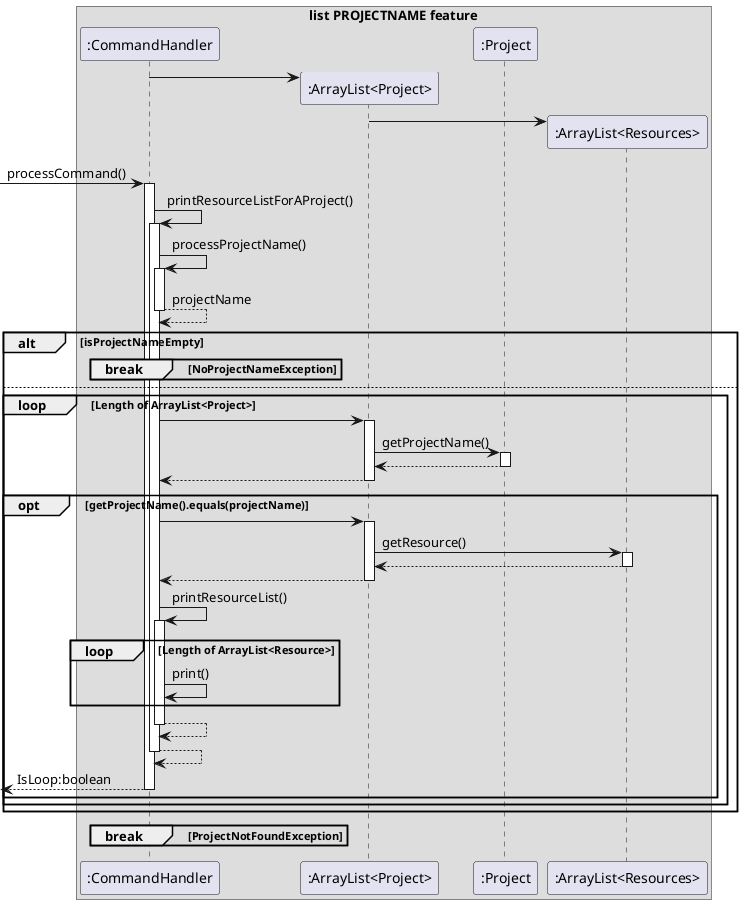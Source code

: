 @startuml

box list PROJECTNAME feature
participant ":CommandHandler" as CH
participant ":ArrayList<Project>" as PA
participant ":Project" as PC
participant ":ArrayList<Resources>" as RA


create PA
CH -> PA

create RA
PA -> RA

[-> CH: processCommand()
activate CH

CH -> CH: printResourceListForAProject()
activate CH

CH -> CH: processProjectName()
activate CH
return projectName

alt isProjectNameEmpty
    break NoProjectNameException
    end
else
    loop Length of ArrayList<Project>
        CH -> PA
        activate PA
        PA -> PC: getProjectName()
        activate PC
        return
        return
        opt getProjectName().equals(projectName)
            CH -> PA:
            activate PA
            PA -> RA: getResource()
            activate RA
            return
            return
            CH -> CH: printResourceList()
            activate CH
            loop Length of ArrayList<Resource>
                CH -> CH: print()
            end
            return
            return
            return IsLoop:boolean
        end
    end
end
break ProjectNotFoundException
end
endbox
@enduml